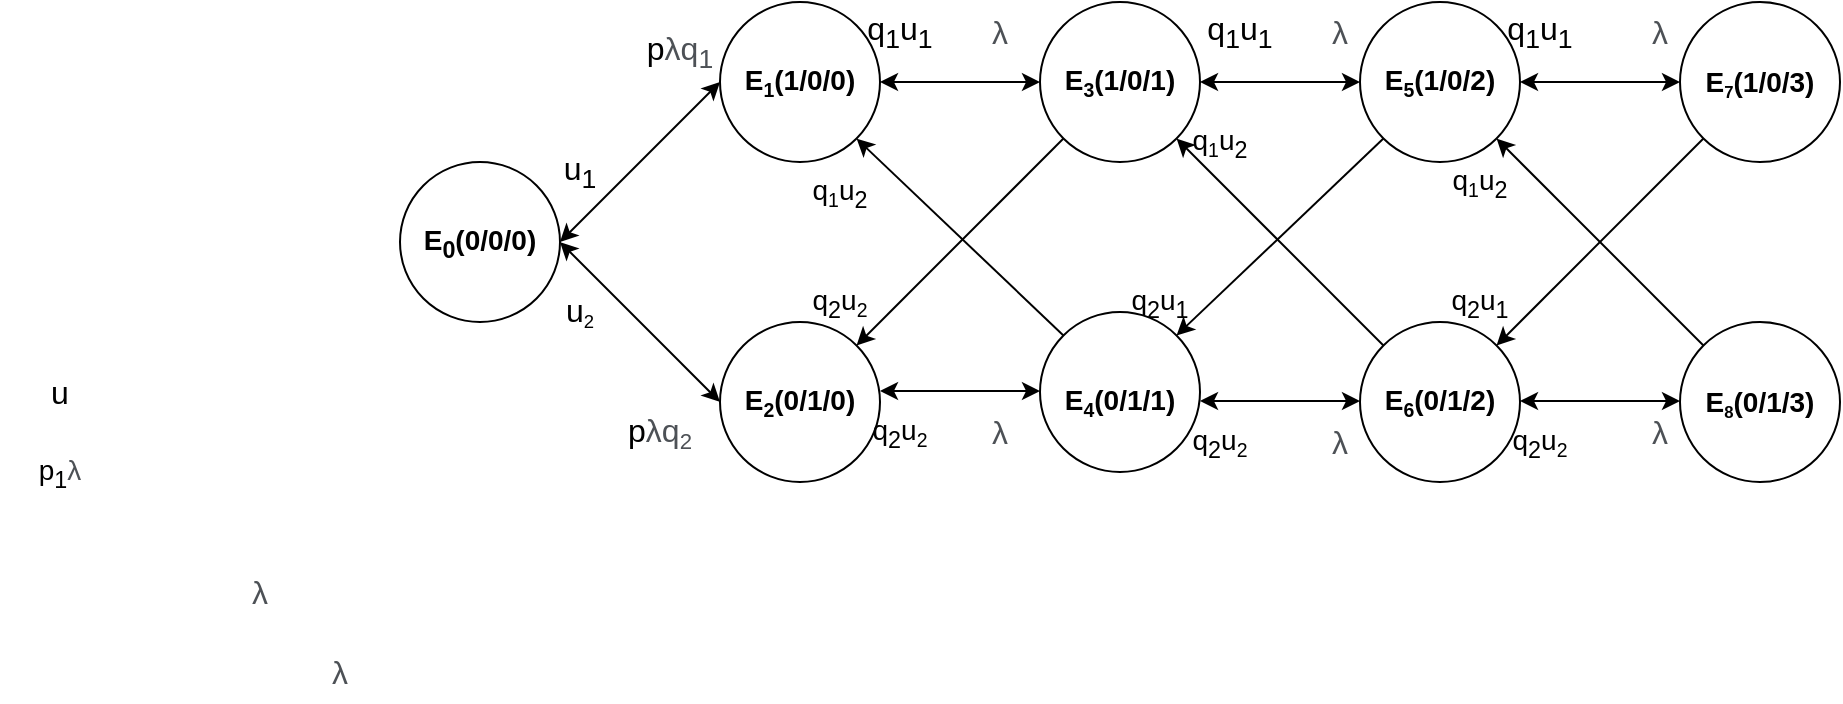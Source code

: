 <mxfile version="24.8.0">
  <diagram name="Страница — 1" id="vE91jcc0LtDm3Qv-tSm8">
    <mxGraphModel dx="719" dy="480" grid="1" gridSize="10" guides="1" tooltips="1" connect="1" arrows="1" fold="1" page="0" pageScale="1" pageWidth="827" pageHeight="1169" math="0" shadow="0">
      <root>
        <mxCell id="0" />
        <mxCell id="1" parent="0" />
        <mxCell id="213UL1gpD_efmZV_QsKg-2" value="" style="ellipse;whiteSpace=wrap;html=1;aspect=fixed;" vertex="1" parent="1">
          <mxGeometry x="200" y="200" width="80" height="80" as="geometry" />
        </mxCell>
        <mxCell id="213UL1gpD_efmZV_QsKg-8" value="&lt;font style=&quot;font-size: 14px;&quot;&gt;&lt;b&gt;E&lt;sub&gt;0&lt;/sub&gt;(0/0/0)&lt;/b&gt;&lt;/font&gt;" style="text;html=1;align=center;verticalAlign=middle;whiteSpace=wrap;rounded=0;" vertex="1" parent="1">
          <mxGeometry x="210" y="225" width="60" height="30" as="geometry" />
        </mxCell>
        <mxCell id="213UL1gpD_efmZV_QsKg-22" value="&lt;font style=&quot;font-size: 14px;&quot;&gt;p&lt;sub style=&quot;&quot;&gt;1&lt;/sub&gt;&lt;span style=&quot;color: rgb(77, 81, 86); font-family: Arial, sans-serif; text-align: left;&quot;&gt;λ&lt;/span&gt;&lt;/font&gt;" style="text;html=1;align=center;verticalAlign=middle;whiteSpace=wrap;rounded=0;" vertex="1" parent="1">
          <mxGeometry y="340" width="60" height="30" as="geometry" />
        </mxCell>
        <mxCell id="213UL1gpD_efmZV_QsKg-25" value="&lt;font style=&quot;font-size: 16px;&quot;&gt;u&lt;/font&gt;" style="text;html=1;align=center;verticalAlign=middle;whiteSpace=wrap;rounded=0;" vertex="1" parent="1">
          <mxGeometry y="300" width="60" height="30" as="geometry" />
        </mxCell>
        <mxCell id="213UL1gpD_efmZV_QsKg-34" value="" style="ellipse;whiteSpace=wrap;html=1;aspect=fixed;" vertex="1" parent="1">
          <mxGeometry x="360" y="120" width="80" height="80" as="geometry" />
        </mxCell>
        <mxCell id="213UL1gpD_efmZV_QsKg-35" value="" style="ellipse;whiteSpace=wrap;html=1;aspect=fixed;" vertex="1" parent="1">
          <mxGeometry x="360" y="280" width="80" height="80" as="geometry" />
        </mxCell>
        <mxCell id="213UL1gpD_efmZV_QsKg-36" value="" style="ellipse;whiteSpace=wrap;html=1;aspect=fixed;" vertex="1" parent="1">
          <mxGeometry x="520" y="120" width="80" height="80" as="geometry" />
        </mxCell>
        <mxCell id="213UL1gpD_efmZV_QsKg-37" value="" style="ellipse;whiteSpace=wrap;html=1;aspect=fixed;" vertex="1" parent="1">
          <mxGeometry x="520" y="275" width="80" height="80" as="geometry" />
        </mxCell>
        <mxCell id="213UL1gpD_efmZV_QsKg-38" value="" style="ellipse;whiteSpace=wrap;html=1;aspect=fixed;" vertex="1" parent="1">
          <mxGeometry x="680" y="120" width="80" height="80" as="geometry" />
        </mxCell>
        <mxCell id="213UL1gpD_efmZV_QsKg-39" value="" style="ellipse;whiteSpace=wrap;html=1;aspect=fixed;" vertex="1" parent="1">
          <mxGeometry x="680" y="280" width="80" height="80" as="geometry" />
        </mxCell>
        <mxCell id="213UL1gpD_efmZV_QsKg-40" value="" style="ellipse;whiteSpace=wrap;html=1;aspect=fixed;" vertex="1" parent="1">
          <mxGeometry x="840" y="120" width="80" height="80" as="geometry" />
        </mxCell>
        <mxCell id="213UL1gpD_efmZV_QsKg-41" value="" style="ellipse;whiteSpace=wrap;html=1;aspect=fixed;" vertex="1" parent="1">
          <mxGeometry x="840" y="280" width="80" height="80" as="geometry" />
        </mxCell>
        <mxCell id="213UL1gpD_efmZV_QsKg-42" value="&lt;font style=&quot;&quot;&gt;&lt;b style=&quot;&quot;&gt;&lt;span style=&quot;font-size: 14px;&quot;&gt;E&lt;/span&gt;&lt;span style=&quot;font-size: 11.667px;&quot;&gt;&lt;sub&gt;5&lt;/sub&gt;&lt;/span&gt;&lt;span style=&quot;font-size: 14px;&quot;&gt;(1/0/2)&lt;/span&gt;&lt;/b&gt;&lt;/font&gt;" style="text;html=1;align=center;verticalAlign=middle;whiteSpace=wrap;rounded=0;" vertex="1" parent="1">
          <mxGeometry x="690" y="145" width="60" height="30" as="geometry" />
        </mxCell>
        <mxCell id="213UL1gpD_efmZV_QsKg-43" value="&lt;font style=&quot;&quot;&gt;&lt;b style=&quot;&quot;&gt;&lt;span style=&quot;font-size: 14px;&quot;&gt;E&lt;/span&gt;&lt;span style=&quot;font-size: 11.667px;&quot;&gt;&lt;sub&gt;4&lt;/sub&gt;&lt;/span&gt;&lt;span style=&quot;font-size: 14px;&quot;&gt;(0/1/1)&lt;/span&gt;&lt;/b&gt;&lt;/font&gt;" style="text;html=1;align=center;verticalAlign=middle;whiteSpace=wrap;rounded=0;" vertex="1" parent="1">
          <mxGeometry x="530" y="305" width="60" height="30" as="geometry" />
        </mxCell>
        <mxCell id="213UL1gpD_efmZV_QsKg-44" value="&lt;font style=&quot;&quot;&gt;&lt;b style=&quot;&quot;&gt;&lt;span style=&quot;font-size: 14px;&quot;&gt;E&lt;/span&gt;&lt;span style=&quot;font-size: 11.667px;&quot;&gt;&lt;sub&gt;3&lt;/sub&gt;&lt;/span&gt;&lt;span style=&quot;font-size: 14px;&quot;&gt;(1/0/1)&lt;/span&gt;&lt;/b&gt;&lt;/font&gt;" style="text;html=1;align=center;verticalAlign=middle;whiteSpace=wrap;rounded=0;" vertex="1" parent="1">
          <mxGeometry x="530" y="145" width="60" height="30" as="geometry" />
        </mxCell>
        <mxCell id="213UL1gpD_efmZV_QsKg-45" value="&lt;font style=&quot;&quot;&gt;&lt;b style=&quot;&quot;&gt;&lt;span style=&quot;font-size: 14px;&quot;&gt;E&lt;/span&gt;&lt;span style=&quot;font-size: 11.667px;&quot;&gt;&lt;sub&gt;2&lt;/sub&gt;&lt;/span&gt;&lt;span style=&quot;font-size: 14px;&quot;&gt;(0/1/0)&lt;/span&gt;&lt;/b&gt;&lt;/font&gt;" style="text;html=1;align=center;verticalAlign=middle;whiteSpace=wrap;rounded=0;" vertex="1" parent="1">
          <mxGeometry x="370" y="305" width="60" height="30" as="geometry" />
        </mxCell>
        <mxCell id="213UL1gpD_efmZV_QsKg-46" value="&lt;font style=&quot;&quot;&gt;&lt;b style=&quot;&quot;&gt;&lt;span style=&quot;font-size: 14px;&quot;&gt;E&lt;/span&gt;&lt;span style=&quot;font-size: 11.667px;&quot;&gt;&lt;sub&gt;1&lt;/sub&gt;&lt;/span&gt;&lt;span style=&quot;font-size: 14px;&quot;&gt;(1/0/0)&lt;/span&gt;&lt;/b&gt;&lt;/font&gt;" style="text;html=1;align=center;verticalAlign=middle;whiteSpace=wrap;rounded=0;" vertex="1" parent="1">
          <mxGeometry x="370" y="145" width="60" height="30" as="geometry" />
        </mxCell>
        <mxCell id="213UL1gpD_efmZV_QsKg-47" value="&lt;font style=&quot;&quot;&gt;&lt;b style=&quot;&quot;&gt;&lt;span style=&quot;font-size: 14px;&quot;&gt;E&lt;/span&gt;&lt;font size=&quot;1&quot;&gt;&lt;sub&gt;8&lt;/sub&gt;&lt;/font&gt;&lt;span style=&quot;font-size: 14px;&quot;&gt;(0/1/3)&lt;/span&gt;&lt;/b&gt;&lt;/font&gt;" style="text;html=1;align=center;verticalAlign=middle;whiteSpace=wrap;rounded=0;" vertex="1" parent="1">
          <mxGeometry x="850" y="305" width="60" height="30" as="geometry" />
        </mxCell>
        <mxCell id="213UL1gpD_efmZV_QsKg-48" value="&lt;font style=&quot;&quot;&gt;&lt;b style=&quot;&quot;&gt;&lt;span style=&quot;font-size: 14px;&quot;&gt;E&lt;/span&gt;&lt;font size=&quot;1&quot;&gt;&lt;sub&gt;7&lt;/sub&gt;&lt;/font&gt;&lt;span style=&quot;font-size: 14px;&quot;&gt;(1/0/3)&lt;/span&gt;&lt;/b&gt;&lt;/font&gt;" style="text;html=1;align=center;verticalAlign=middle;whiteSpace=wrap;rounded=0;" vertex="1" parent="1">
          <mxGeometry x="850" y="145" width="60" height="30" as="geometry" />
        </mxCell>
        <mxCell id="213UL1gpD_efmZV_QsKg-49" value="&lt;font style=&quot;&quot;&gt;&lt;b style=&quot;&quot;&gt;&lt;span style=&quot;font-size: 14px;&quot;&gt;E&lt;/span&gt;&lt;span style=&quot;font-size: 11.667px;&quot;&gt;&lt;sub&gt;6&lt;/sub&gt;&lt;/span&gt;&lt;span style=&quot;font-size: 14px;&quot;&gt;(0/1/2)&lt;/span&gt;&lt;/b&gt;&lt;/font&gt;" style="text;html=1;align=center;verticalAlign=middle;whiteSpace=wrap;rounded=0;" vertex="1" parent="1">
          <mxGeometry x="690" y="305" width="60" height="30" as="geometry" />
        </mxCell>
        <mxCell id="213UL1gpD_efmZV_QsKg-50" value="" style="endArrow=classic;startArrow=classic;html=1;rounded=0;entryX=0;entryY=0.5;entryDx=0;entryDy=0;exitX=1;exitY=0.5;exitDx=0;exitDy=0;" edge="1" parent="1" source="213UL1gpD_efmZV_QsKg-2" target="213UL1gpD_efmZV_QsKg-34">
          <mxGeometry width="50" height="50" relative="1" as="geometry">
            <mxPoint x="484" y="310" as="sourcePoint" />
            <mxPoint x="534" y="260" as="targetPoint" />
          </mxGeometry>
        </mxCell>
        <mxCell id="213UL1gpD_efmZV_QsKg-51" value="" style="endArrow=classic;startArrow=classic;html=1;rounded=0;exitX=1;exitY=0.5;exitDx=0;exitDy=0;entryX=0;entryY=0.5;entryDx=0;entryDy=0;" edge="1" parent="1" source="213UL1gpD_efmZV_QsKg-2" target="213UL1gpD_efmZV_QsKg-35">
          <mxGeometry width="50" height="50" relative="1" as="geometry">
            <mxPoint x="530" y="310" as="sourcePoint" />
            <mxPoint x="580" y="260" as="targetPoint" />
          </mxGeometry>
        </mxCell>
        <mxCell id="213UL1gpD_efmZV_QsKg-52" value="" style="endArrow=classic;startArrow=classic;html=1;rounded=0;exitX=1;exitY=0.5;exitDx=0;exitDy=0;entryX=0;entryY=0.5;entryDx=0;entryDy=0;" edge="1" parent="1" source="213UL1gpD_efmZV_QsKg-34" target="213UL1gpD_efmZV_QsKg-36">
          <mxGeometry width="50" height="50" relative="1" as="geometry">
            <mxPoint x="530" y="310" as="sourcePoint" />
            <mxPoint x="580" y="260" as="targetPoint" />
          </mxGeometry>
        </mxCell>
        <mxCell id="213UL1gpD_efmZV_QsKg-53" value="" style="endArrow=classic;startArrow=classic;html=1;rounded=0;entryX=0;entryY=0.5;entryDx=0;entryDy=0;exitX=1;exitY=0.5;exitDx=0;exitDy=0;" edge="1" parent="1" source="213UL1gpD_efmZV_QsKg-36" target="213UL1gpD_efmZV_QsKg-38">
          <mxGeometry width="50" height="50" relative="1" as="geometry">
            <mxPoint x="530" y="310" as="sourcePoint" />
            <mxPoint x="580" y="260" as="targetPoint" />
          </mxGeometry>
        </mxCell>
        <mxCell id="213UL1gpD_efmZV_QsKg-54" value="" style="endArrow=classic;startArrow=classic;html=1;rounded=0;entryX=0;entryY=0.5;entryDx=0;entryDy=0;exitX=1;exitY=0.5;exitDx=0;exitDy=0;" edge="1" parent="1" source="213UL1gpD_efmZV_QsKg-38" target="213UL1gpD_efmZV_QsKg-40">
          <mxGeometry width="50" height="50" relative="1" as="geometry">
            <mxPoint x="530" y="310" as="sourcePoint" />
            <mxPoint x="580" y="260" as="targetPoint" />
          </mxGeometry>
        </mxCell>
        <mxCell id="213UL1gpD_efmZV_QsKg-55" value="" style="endArrow=classic;startArrow=classic;html=1;rounded=0;exitX=1;exitY=0.5;exitDx=0;exitDy=0;entryX=0;entryY=0.5;entryDx=0;entryDy=0;" edge="1" parent="1">
          <mxGeometry width="50" height="50" relative="1" as="geometry">
            <mxPoint x="440" y="314.5" as="sourcePoint" />
            <mxPoint x="520" y="314.5" as="targetPoint" />
          </mxGeometry>
        </mxCell>
        <mxCell id="213UL1gpD_efmZV_QsKg-56" value="" style="endArrow=classic;startArrow=classic;html=1;rounded=0;exitX=1;exitY=0.5;exitDx=0;exitDy=0;entryX=0;entryY=0.5;entryDx=0;entryDy=0;" edge="1" parent="1">
          <mxGeometry width="50" height="50" relative="1" as="geometry">
            <mxPoint x="600" y="319.5" as="sourcePoint" />
            <mxPoint x="680" y="319.5" as="targetPoint" />
          </mxGeometry>
        </mxCell>
        <mxCell id="213UL1gpD_efmZV_QsKg-57" value="" style="endArrow=classic;startArrow=classic;html=1;rounded=0;exitX=1;exitY=0.5;exitDx=0;exitDy=0;entryX=0;entryY=0.5;entryDx=0;entryDy=0;" edge="1" parent="1">
          <mxGeometry width="50" height="50" relative="1" as="geometry">
            <mxPoint x="760" y="319.5" as="sourcePoint" />
            <mxPoint x="840" y="319.5" as="targetPoint" />
          </mxGeometry>
        </mxCell>
        <mxCell id="213UL1gpD_efmZV_QsKg-58" value="" style="endArrow=classic;html=1;rounded=0;entryX=1;entryY=1;entryDx=0;entryDy=0;exitX=0;exitY=0;exitDx=0;exitDy=0;" edge="1" parent="1" source="213UL1gpD_efmZV_QsKg-37" target="213UL1gpD_efmZV_QsKg-34">
          <mxGeometry width="50" height="50" relative="1" as="geometry">
            <mxPoint x="530" y="310" as="sourcePoint" />
            <mxPoint x="580" y="260" as="targetPoint" />
          </mxGeometry>
        </mxCell>
        <mxCell id="213UL1gpD_efmZV_QsKg-59" value="" style="endArrow=classic;html=1;rounded=0;exitX=0;exitY=1;exitDx=0;exitDy=0;entryX=1;entryY=0;entryDx=0;entryDy=0;" edge="1" parent="1" source="213UL1gpD_efmZV_QsKg-36" target="213UL1gpD_efmZV_QsKg-35">
          <mxGeometry width="50" height="50" relative="1" as="geometry">
            <mxPoint x="530" y="310" as="sourcePoint" />
            <mxPoint x="580" y="260" as="targetPoint" />
          </mxGeometry>
        </mxCell>
        <mxCell id="213UL1gpD_efmZV_QsKg-60" value="" style="endArrow=classic;html=1;rounded=0;exitX=0;exitY=1;exitDx=0;exitDy=0;entryX=1;entryY=0;entryDx=0;entryDy=0;" edge="1" parent="1" source="213UL1gpD_efmZV_QsKg-38" target="213UL1gpD_efmZV_QsKg-37">
          <mxGeometry width="50" height="50" relative="1" as="geometry">
            <mxPoint x="290" y="380" as="sourcePoint" />
            <mxPoint x="340" y="330" as="targetPoint" />
          </mxGeometry>
        </mxCell>
        <mxCell id="213UL1gpD_efmZV_QsKg-61" value="" style="endArrow=classic;html=1;rounded=0;exitX=0;exitY=0;exitDx=0;exitDy=0;entryX=1;entryY=1;entryDx=0;entryDy=0;" edge="1" parent="1" source="213UL1gpD_efmZV_QsKg-39" target="213UL1gpD_efmZV_QsKg-36">
          <mxGeometry width="50" height="50" relative="1" as="geometry">
            <mxPoint x="530" y="310" as="sourcePoint" />
            <mxPoint x="580" y="260" as="targetPoint" />
          </mxGeometry>
        </mxCell>
        <mxCell id="213UL1gpD_efmZV_QsKg-62" value="" style="endArrow=classic;html=1;rounded=0;exitX=0;exitY=1;exitDx=0;exitDy=0;entryX=1;entryY=0;entryDx=0;entryDy=0;" edge="1" parent="1" source="213UL1gpD_efmZV_QsKg-40" target="213UL1gpD_efmZV_QsKg-39">
          <mxGeometry width="50" height="50" relative="1" as="geometry">
            <mxPoint x="530" y="310" as="sourcePoint" />
            <mxPoint x="580" y="260" as="targetPoint" />
          </mxGeometry>
        </mxCell>
        <mxCell id="213UL1gpD_efmZV_QsKg-63" value="" style="endArrow=classic;html=1;rounded=0;exitX=0;exitY=0;exitDx=0;exitDy=0;entryX=1;entryY=1;entryDx=0;entryDy=0;" edge="1" parent="1" source="213UL1gpD_efmZV_QsKg-41" target="213UL1gpD_efmZV_QsKg-38">
          <mxGeometry width="50" height="50" relative="1" as="geometry">
            <mxPoint x="530" y="310" as="sourcePoint" />
            <mxPoint x="580" y="260" as="targetPoint" />
          </mxGeometry>
        </mxCell>
        <mxCell id="213UL1gpD_efmZV_QsKg-64" value="&lt;font style=&quot;font-size: 16px;&quot;&gt;p&lt;span style=&quot;color: rgb(77, 81, 86); font-family: Arial, sans-serif; text-align: left;&quot;&gt;λq&lt;sub&gt;1&lt;/sub&gt;&lt;/span&gt;&lt;/font&gt;" style="text;html=1;align=center;verticalAlign=middle;whiteSpace=wrap;rounded=0;" vertex="1" parent="1">
          <mxGeometry x="310" y="130" width="60" height="30" as="geometry" />
        </mxCell>
        <mxCell id="213UL1gpD_efmZV_QsKg-65" value="&lt;font style=&quot;&quot;&gt;&lt;span style=&quot;font-size: 16px;&quot;&gt;p&lt;/span&gt;&lt;span style=&quot;color: rgb(77, 81, 86); font-family: Arial, sans-serif; text-align: left;&quot;&gt;&lt;span style=&quot;font-size: 16px;&quot;&gt;λq&lt;/span&gt;&lt;span style=&quot;font-size: 13.333px;&quot;&gt;&lt;sub&gt;2&lt;/sub&gt;&lt;/span&gt;&lt;/span&gt;&lt;/font&gt;" style="text;html=1;align=center;verticalAlign=middle;whiteSpace=wrap;rounded=0;" vertex="1" parent="1">
          <mxGeometry x="300" y="320" width="60" height="30" as="geometry" />
        </mxCell>
        <mxCell id="213UL1gpD_efmZV_QsKg-66" value="&lt;font style=&quot;font-size: 16px;&quot;&gt;u&lt;sub&gt;1&lt;/sub&gt;&lt;/font&gt;" style="text;html=1;align=center;verticalAlign=middle;whiteSpace=wrap;rounded=0;" vertex="1" parent="1">
          <mxGeometry x="260" y="190" width="60" height="30" as="geometry" />
        </mxCell>
        <mxCell id="213UL1gpD_efmZV_QsKg-67" value="&lt;font style=&quot;font-size: 16px;&quot;&gt;u&lt;/font&gt;&lt;font style=&quot;font-size: 11.111px;&quot;&gt;&lt;sub&gt;2&lt;/sub&gt;&lt;/font&gt;" style="text;html=1;align=center;verticalAlign=middle;whiteSpace=wrap;rounded=0;" vertex="1" parent="1">
          <mxGeometry x="260" y="260" width="60" height="30" as="geometry" />
        </mxCell>
        <mxCell id="213UL1gpD_efmZV_QsKg-70" value="&lt;font style=&quot;font-size: 16px;&quot;&gt;q&lt;sub&gt;1&lt;/sub&gt;u&lt;sub&gt;1&lt;/sub&gt;&lt;/font&gt;" style="text;html=1;align=center;verticalAlign=middle;whiteSpace=wrap;rounded=0;" vertex="1" parent="1">
          <mxGeometry x="420" y="120" width="60" height="30" as="geometry" />
        </mxCell>
        <mxCell id="213UL1gpD_efmZV_QsKg-76" value="&lt;font size=&quot;1&quot; style=&quot;&quot;&gt;&lt;span style=&quot;color: rgb(77, 81, 86); font-family: Arial, sans-serif; text-align: left; font-size: 16px;&quot;&gt;λ&lt;/span&gt;&lt;/font&gt;" style="text;html=1;align=center;verticalAlign=middle;whiteSpace=wrap;rounded=0;" vertex="1" parent="1">
          <mxGeometry x="100" y="400" width="60" height="30" as="geometry" />
        </mxCell>
        <mxCell id="213UL1gpD_efmZV_QsKg-78" value="&lt;font size=&quot;1&quot; style=&quot;&quot;&gt;&lt;span style=&quot;color: rgb(77, 81, 86); font-family: Arial, sans-serif; text-align: left; font-size: 16px;&quot;&gt;λ&lt;/span&gt;&lt;/font&gt;" style="text;html=1;align=center;verticalAlign=middle;whiteSpace=wrap;rounded=0;" vertex="1" parent="1">
          <mxGeometry x="470" y="320" width="60" height="30" as="geometry" />
        </mxCell>
        <mxCell id="213UL1gpD_efmZV_QsKg-79" value="&lt;font size=&quot;1&quot; style=&quot;&quot;&gt;&lt;span style=&quot;color: rgb(77, 81, 86); font-family: Arial, sans-serif; text-align: left; font-size: 16px;&quot;&gt;λ&lt;/span&gt;&lt;/font&gt;" style="text;html=1;align=center;verticalAlign=middle;whiteSpace=wrap;rounded=0;" vertex="1" parent="1">
          <mxGeometry x="470" y="120" width="60" height="30" as="geometry" />
        </mxCell>
        <mxCell id="213UL1gpD_efmZV_QsKg-82" value="&lt;font size=&quot;1&quot; style=&quot;&quot;&gt;&lt;span style=&quot;color: rgb(77, 81, 86); font-family: Arial, sans-serif; text-align: left; font-size: 16px;&quot;&gt;λ&lt;/span&gt;&lt;/font&gt;" style="text;html=1;align=center;verticalAlign=middle;whiteSpace=wrap;rounded=0;" vertex="1" parent="1">
          <mxGeometry x="140" y="440" width="60" height="30" as="geometry" />
        </mxCell>
        <mxCell id="213UL1gpD_efmZV_QsKg-83" value="&lt;font size=&quot;1&quot; style=&quot;&quot;&gt;&lt;span style=&quot;color: rgb(77, 81, 86); font-family: Arial, sans-serif; text-align: left; font-size: 16px;&quot;&gt;λ&lt;/span&gt;&lt;/font&gt;" style="text;html=1;align=center;verticalAlign=middle;whiteSpace=wrap;rounded=0;" vertex="1" parent="1">
          <mxGeometry x="800" y="120" width="60" height="30" as="geometry" />
        </mxCell>
        <mxCell id="213UL1gpD_efmZV_QsKg-84" value="&lt;font size=&quot;1&quot; style=&quot;&quot;&gt;&lt;span style=&quot;color: rgb(77, 81, 86); font-family: Arial, sans-serif; text-align: left; font-size: 16px;&quot;&gt;λ&lt;/span&gt;&lt;/font&gt;" style="text;html=1;align=center;verticalAlign=middle;whiteSpace=wrap;rounded=0;" vertex="1" parent="1">
          <mxGeometry x="800" y="320" width="60" height="30" as="geometry" />
        </mxCell>
        <mxCell id="213UL1gpD_efmZV_QsKg-85" value="&lt;font size=&quot;1&quot; style=&quot;&quot;&gt;&lt;span style=&quot;color: rgb(77, 81, 86); font-family: Arial, sans-serif; text-align: left; font-size: 16px;&quot;&gt;λ&lt;/span&gt;&lt;/font&gt;" style="text;html=1;align=center;verticalAlign=middle;whiteSpace=wrap;rounded=0;" vertex="1" parent="1">
          <mxGeometry x="640" y="325" width="60" height="30" as="geometry" />
        </mxCell>
        <mxCell id="213UL1gpD_efmZV_QsKg-86" value="&lt;font size=&quot;1&quot; style=&quot;&quot;&gt;&lt;span style=&quot;color: rgb(77, 81, 86); font-family: Arial, sans-serif; text-align: left; font-size: 16px;&quot;&gt;λ&lt;/span&gt;&lt;/font&gt;" style="text;html=1;align=center;verticalAlign=middle;whiteSpace=wrap;rounded=0;" vertex="1" parent="1">
          <mxGeometry x="640" y="120" width="60" height="30" as="geometry" />
        </mxCell>
        <mxCell id="213UL1gpD_efmZV_QsKg-92" value="&lt;font style=&quot;font-size: 14px;&quot;&gt;q&lt;sub style=&quot;&quot;&gt;2&lt;/sub&gt;u&lt;/font&gt;&lt;font style=&quot;font-size: 11.667px;&quot;&gt;&lt;sub&gt;2&lt;/sub&gt;&lt;/font&gt;" style="text;html=1;align=center;verticalAlign=middle;whiteSpace=wrap;rounded=0;" vertex="1" parent="1">
          <mxGeometry x="390" y="255" width="60" height="30" as="geometry" />
        </mxCell>
        <mxCell id="213UL1gpD_efmZV_QsKg-95" value="&lt;font style=&quot;font-size: 14px;&quot;&gt;q&lt;sub style=&quot;&quot;&gt;2&lt;/sub&gt;u&lt;sub style=&quot;&quot;&gt;1&lt;/sub&gt;&lt;/font&gt;" style="text;html=1;align=center;verticalAlign=middle;whiteSpace=wrap;rounded=0;" vertex="1" parent="1">
          <mxGeometry x="710" y="255" width="60" height="30" as="geometry" />
        </mxCell>
        <mxCell id="213UL1gpD_efmZV_QsKg-96" value="&lt;font style=&quot;font-size: 14px;&quot;&gt;q&lt;sub style=&quot;&quot;&gt;2&lt;/sub&gt;u&lt;sub style=&quot;&quot;&gt;1&lt;/sub&gt;&lt;/font&gt;" style="text;html=1;align=center;verticalAlign=middle;whiteSpace=wrap;rounded=0;" vertex="1" parent="1">
          <mxGeometry x="550" y="255" width="60" height="30" as="geometry" />
        </mxCell>
        <mxCell id="213UL1gpD_efmZV_QsKg-97" value="&lt;font style=&quot;font-size: 14px;&quot;&gt;q&lt;/font&gt;&lt;font style=&quot;font-size: 11.667px;&quot;&gt;&lt;sub&gt;1&lt;/sub&gt;&lt;/font&gt;&lt;font style=&quot;&quot;&gt;&lt;span style=&quot;font-size: 14px;&quot;&gt;u&lt;sub&gt;2&lt;/sub&gt;&lt;/span&gt;&lt;/font&gt;" style="text;html=1;align=center;verticalAlign=middle;whiteSpace=wrap;rounded=0;" vertex="1" parent="1">
          <mxGeometry x="390" y="200" width="60" height="30" as="geometry" />
        </mxCell>
        <mxCell id="213UL1gpD_efmZV_QsKg-99" value="&lt;font style=&quot;font-size: 14px;&quot;&gt;q&lt;/font&gt;&lt;font style=&quot;font-size: 11.667px;&quot;&gt;&lt;sub&gt;1&lt;/sub&gt;&lt;/font&gt;&lt;font style=&quot;&quot;&gt;&lt;span style=&quot;font-size: 14px;&quot;&gt;u&lt;sub&gt;2&lt;/sub&gt;&lt;/span&gt;&lt;/font&gt;" style="text;html=1;align=center;verticalAlign=middle;whiteSpace=wrap;rounded=0;" vertex="1" parent="1">
          <mxGeometry x="710" y="195" width="60" height="30" as="geometry" />
        </mxCell>
        <mxCell id="213UL1gpD_efmZV_QsKg-100" value="&lt;font style=&quot;font-size: 14px;&quot;&gt;q&lt;/font&gt;&lt;font style=&quot;font-size: 11.667px;&quot;&gt;&lt;sub&gt;1&lt;/sub&gt;&lt;/font&gt;&lt;font style=&quot;&quot;&gt;&lt;span style=&quot;font-size: 14px;&quot;&gt;u&lt;sub&gt;2&lt;/sub&gt;&lt;/span&gt;&lt;/font&gt;" style="text;html=1;align=center;verticalAlign=middle;whiteSpace=wrap;rounded=0;" vertex="1" parent="1">
          <mxGeometry x="580" y="175" width="60" height="30" as="geometry" />
        </mxCell>
        <mxCell id="213UL1gpD_efmZV_QsKg-101" value="&lt;font style=&quot;font-size: 16px;&quot;&gt;q&lt;sub&gt;1&lt;/sub&gt;u&lt;sub&gt;1&lt;/sub&gt;&lt;/font&gt;" style="text;html=1;align=center;verticalAlign=middle;whiteSpace=wrap;rounded=0;" vertex="1" parent="1">
          <mxGeometry x="740" y="120" width="60" height="30" as="geometry" />
        </mxCell>
        <mxCell id="213UL1gpD_efmZV_QsKg-102" value="&lt;font style=&quot;font-size: 16px;&quot;&gt;q&lt;sub&gt;1&lt;/sub&gt;u&lt;sub&gt;1&lt;/sub&gt;&lt;/font&gt;" style="text;html=1;align=center;verticalAlign=middle;whiteSpace=wrap;rounded=0;" vertex="1" parent="1">
          <mxGeometry x="590" y="120" width="60" height="30" as="geometry" />
        </mxCell>
        <mxCell id="213UL1gpD_efmZV_QsKg-103" value="&lt;font style=&quot;font-size: 14px;&quot;&gt;q&lt;sub style=&quot;&quot;&gt;2&lt;/sub&gt;u&lt;/font&gt;&lt;font style=&quot;font-size: 11.667px;&quot;&gt;&lt;sub&gt;2&lt;/sub&gt;&lt;/font&gt;" style="text;html=1;align=center;verticalAlign=middle;whiteSpace=wrap;rounded=0;" vertex="1" parent="1">
          <mxGeometry x="580" y="325" width="60" height="30" as="geometry" />
        </mxCell>
        <mxCell id="213UL1gpD_efmZV_QsKg-104" value="&lt;font style=&quot;font-size: 14px;&quot;&gt;q&lt;sub style=&quot;&quot;&gt;2&lt;/sub&gt;u&lt;/font&gt;&lt;font style=&quot;font-size: 11.667px;&quot;&gt;&lt;sub&gt;2&lt;/sub&gt;&lt;/font&gt;" style="text;html=1;align=center;verticalAlign=middle;whiteSpace=wrap;rounded=0;" vertex="1" parent="1">
          <mxGeometry x="420" y="320" width="60" height="30" as="geometry" />
        </mxCell>
        <mxCell id="213UL1gpD_efmZV_QsKg-105" value="&lt;font style=&quot;font-size: 14px;&quot;&gt;q&lt;sub style=&quot;&quot;&gt;2&lt;/sub&gt;u&lt;/font&gt;&lt;font style=&quot;font-size: 11.667px;&quot;&gt;&lt;sub&gt;2&lt;/sub&gt;&lt;/font&gt;" style="text;html=1;align=center;verticalAlign=middle;whiteSpace=wrap;rounded=0;" vertex="1" parent="1">
          <mxGeometry x="740" y="325" width="60" height="30" as="geometry" />
        </mxCell>
      </root>
    </mxGraphModel>
  </diagram>
</mxfile>
